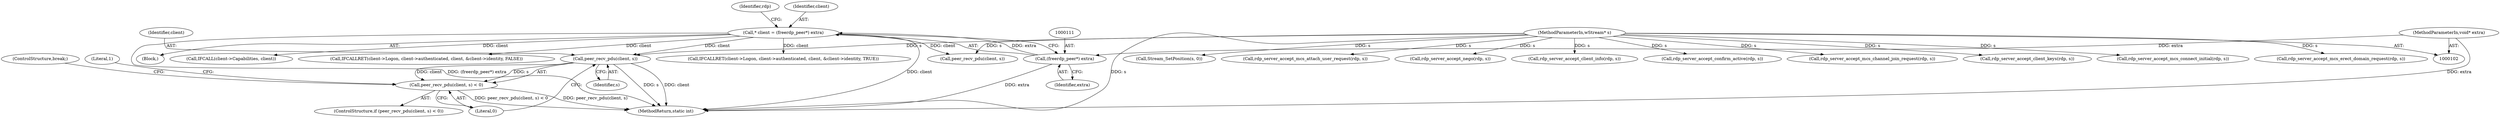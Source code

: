 digraph "0_FreeRDP_0773bb9303d24473fe1185d85a424dfe159aff53_0@API" {
"1000307" [label="(Call,peer_recv_pdu(client, s))"];
"1000108" [label="(Call,* client = (freerdp_peer*) extra)"];
"1000110" [label="(Call,(freerdp_peer*) extra)"];
"1000105" [label="(MethodParameterIn,void* extra)"];
"1000104" [label="(MethodParameterIn,wStream* s)"];
"1000306" [label="(Call,peer_recv_pdu(client, s) < 0)"];
"1000327" [label="(MethodReturn,static int)"];
"1000296" [label="(Call,Stream_SetPosition(s, 0))"];
"1000228" [label="(Call,rdp_server_accept_mcs_attach_user_request(rdp, s))"];
"1000105" [label="(MethodParameterIn,void* extra)"];
"1000314" [label="(ControlStructure,break;)"];
"1000110" [label="(Call,(freerdp_peer*) extra)"];
"1000108" [label="(Call,* client = (freerdp_peer*) extra)"];
"1000115" [label="(Identifier,rdp)"];
"1000300" [label="(Call,peer_recv_pdu(client, s))"];
"1000129" [label="(Call,rdp_server_accept_nego(rdp, s))"];
"1000270" [label="(Call,rdp_server_accept_client_info(rdp, s))"];
"1000308" [label="(Identifier,client)"];
"1000106" [label="(Block,)"];
"1000310" [label="(Literal,0)"];
"1000112" [label="(Identifier,extra)"];
"1000309" [label="(Identifier,s)"];
"1000313" [label="(Literal,1)"];
"1000276" [label="(Call,IFCALL(client->Capabilities, client))"];
"1000104" [label="(MethodParameterIn,wStream* s)"];
"1000305" [label="(ControlStructure,if (peer_recv_pdu(client, s) < 0))"];
"1000292" [label="(Call,rdp_server_accept_confirm_active(rdp, s))"];
"1000238" [label="(Call,rdp_server_accept_mcs_channel_join_request(rdp, s))"];
"1000306" [label="(Call,peer_recv_pdu(client, s) < 0)"];
"1000307" [label="(Call,peer_recv_pdu(client, s))"];
"1000191" [label="(Call,IFCALLRET(client->Logon, client->authenticated, client, &client->identity, FALSE))"];
"1000255" [label="(Call,rdp_server_accept_client_keys(rdp, s))"];
"1000159" [label="(Call,IFCALLRET(client->Logon, client->authenticated, client, &client->identity, TRUE))"];
"1000208" [label="(Call,rdp_server_accept_mcs_connect_initial(rdp, s))"];
"1000218" [label="(Call,rdp_server_accept_mcs_erect_domain_request(rdp, s))"];
"1000109" [label="(Identifier,client)"];
"1000307" -> "1000306"  [label="AST: "];
"1000307" -> "1000309"  [label="CFG: "];
"1000308" -> "1000307"  [label="AST: "];
"1000309" -> "1000307"  [label="AST: "];
"1000310" -> "1000307"  [label="CFG: "];
"1000307" -> "1000327"  [label="DDG: s"];
"1000307" -> "1000327"  [label="DDG: client"];
"1000307" -> "1000306"  [label="DDG: client"];
"1000307" -> "1000306"  [label="DDG: s"];
"1000108" -> "1000307"  [label="DDG: client"];
"1000104" -> "1000307"  [label="DDG: s"];
"1000108" -> "1000106"  [label="AST: "];
"1000108" -> "1000110"  [label="CFG: "];
"1000109" -> "1000108"  [label="AST: "];
"1000110" -> "1000108"  [label="AST: "];
"1000115" -> "1000108"  [label="CFG: "];
"1000108" -> "1000327"  [label="DDG: (freerdp_peer*) extra"];
"1000108" -> "1000327"  [label="DDG: client"];
"1000110" -> "1000108"  [label="DDG: extra"];
"1000108" -> "1000159"  [label="DDG: client"];
"1000108" -> "1000191"  [label="DDG: client"];
"1000108" -> "1000276"  [label="DDG: client"];
"1000108" -> "1000300"  [label="DDG: client"];
"1000110" -> "1000112"  [label="CFG: "];
"1000111" -> "1000110"  [label="AST: "];
"1000112" -> "1000110"  [label="AST: "];
"1000110" -> "1000327"  [label="DDG: extra"];
"1000105" -> "1000110"  [label="DDG: extra"];
"1000105" -> "1000102"  [label="AST: "];
"1000105" -> "1000327"  [label="DDG: extra"];
"1000104" -> "1000102"  [label="AST: "];
"1000104" -> "1000327"  [label="DDG: s"];
"1000104" -> "1000129"  [label="DDG: s"];
"1000104" -> "1000208"  [label="DDG: s"];
"1000104" -> "1000218"  [label="DDG: s"];
"1000104" -> "1000228"  [label="DDG: s"];
"1000104" -> "1000238"  [label="DDG: s"];
"1000104" -> "1000255"  [label="DDG: s"];
"1000104" -> "1000270"  [label="DDG: s"];
"1000104" -> "1000292"  [label="DDG: s"];
"1000104" -> "1000296"  [label="DDG: s"];
"1000104" -> "1000300"  [label="DDG: s"];
"1000306" -> "1000305"  [label="AST: "];
"1000306" -> "1000310"  [label="CFG: "];
"1000310" -> "1000306"  [label="AST: "];
"1000313" -> "1000306"  [label="CFG: "];
"1000314" -> "1000306"  [label="CFG: "];
"1000306" -> "1000327"  [label="DDG: peer_recv_pdu(client, s)"];
"1000306" -> "1000327"  [label="DDG: peer_recv_pdu(client, s) < 0"];
}
